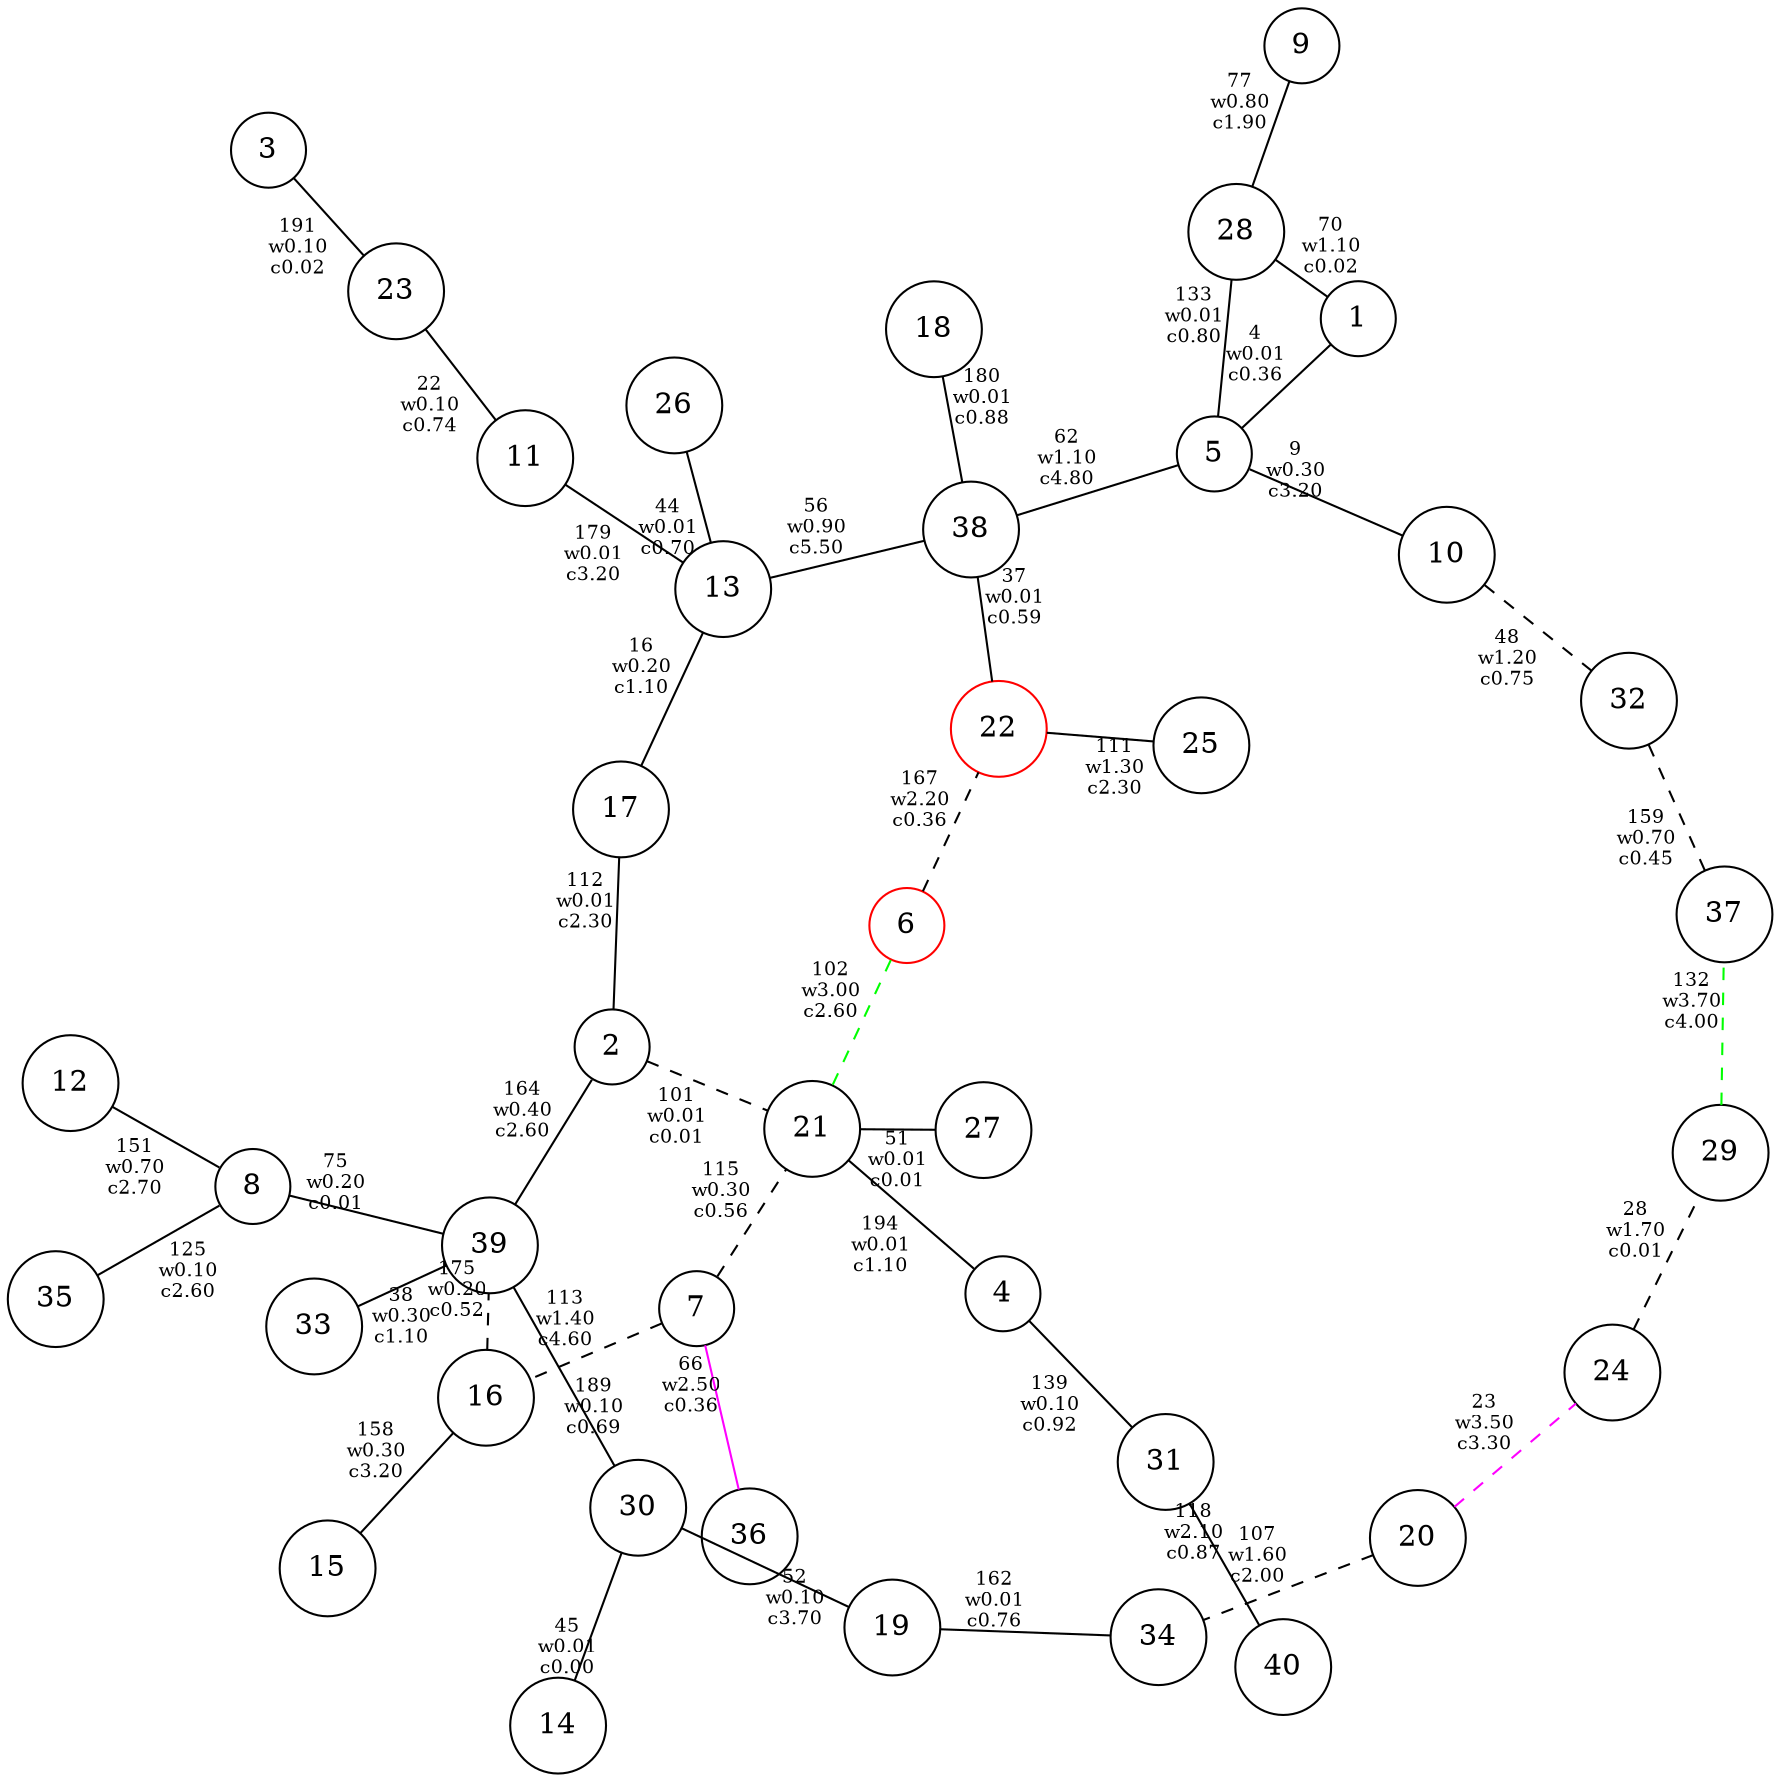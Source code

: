 strict graph {
	graph [layout=neato,overlap=scale,mode=KK,Damping=.95];
	node [label="\N"];
	graph [bb="0,0,783.91,901.2"];
1 [ label = "1", shape=circle , color = "black" ];
2 [ label = "2", shape=circle , color = "black" ];
3 [ label = "3", shape=circle , color = "black" ];
4 [ label = "4", shape=circle , color = "black" ];
5 [ label = "5", shape=circle , color = "black" ];
6 [ label = "6", shape=circle , color = "#ff0000" ];
7 [ label = "7", shape=circle , color = "black" ];
8 [ label = "8", shape=circle , color = "black" ];
9 [ label = "9", shape=circle , color = "black" ];
10 [ label = "10", shape=circle , color = "black" ];
11 [ label = "11", shape=circle , color = "black" ];
12 [ label = "12", shape=circle , color = "black" ];
13 [ label = "13", shape=circle , color = "black" ];
14 [ label = "14", shape=circle , color = "black" ];
15 [ label = "15", shape=circle , color = "black" ];
16 [ label = "16", shape=circle , color = "black" ];
17 [ label = "17", shape=circle , color = "black" ];
18 [ label = "18", shape=circle , color = "black" ];
19 [ label = "19", shape=circle , color = "black" ];
20 [ label = "20", shape=circle , color = "black" ];
21 [ label = "21", shape=circle , color = "black" ];
22 [ label = "22", shape=circle , color = "#ff0000" ];
23 [ label = "23", shape=circle , color = "black" ];
24 [ label = "24", shape=circle , color = "black" ];
25 [ label = "25", shape=circle , color = "black" ];
26 [ label = "26", shape=circle , color = "black" ];
27 [ label = "27", shape=circle , color = "black" ];
28 [ label = "28", shape=circle , color = "black" ];
29 [ label = "29", shape=circle , color = "black" ];
30 [ label = "30", shape=circle , color = "black" ];
31 [ label = "31", shape=circle , color = "black" ];
32 [ label = "32", shape=circle , color = "black" ];
33 [ label = "33", shape=circle , color = "black" ];
34 [ label = "34", shape=circle , color = "black" ];
35 [ label = "35", shape=circle , color = "black" ];
36 [ label = "36", shape=circle , color = "black" ];
37 [ label = "37", shape=circle , color = "black" ];
38 [ label = "38", shape=circle , color = "black" ];
39 [ label = "39", shape=circle , color = "black" ];
40 [ label = "40", shape=circle , color = "black" ];
5 -- 38 [ label = "62\nw1.10\nc4.80", fontsize=9, color="black" , style=solid ];
7 -- 16 [ label = "113\nw1.40\nc4.60", fontsize=9, color="black" , style=dashed ];
1 -- 5 [ label = "4\nw0.01\nc0.36", fontsize=9, color="black" , style=solid ];
5 -- 10 [ label = "9\nw0.30\nc3.20", fontsize=9, color="black" , style=solid ];
13 -- 17 [ label = "16\nw0.20\nc1.10", fontsize=9, color="black" , style=solid ];
11 -- 23 [ label = "22\nw0.10\nc0.74", fontsize=9, color="black" , style=solid ];
22 -- 38 [ label = "37\nw0.01\nc0.59", fontsize=9, color="black" , style=solid ];
33 -- 39 [ label = "38\nw0.30\nc1.10", fontsize=9, color="black" , style=solid ];
13 -- 26 [ label = "44\nw0.01\nc0.70", fontsize=9, color="black" , style=solid ];
14 -- 30 [ label = "45\nw0.01\nc0.00", fontsize=9, color="black" , style=solid ];
21 -- 27 [ label = "51\nw0.01\nc0.01", fontsize=9, color="black" , style=solid ];
19 -- 30 [ label = "52\nw0.10\nc3.70", fontsize=9, color="black" , style=solid ];
13 -- 38 [ label = "56\nw0.90\nc5.50", fontsize=9, color="black" , style=solid ];
7 -- 36 [ label = "66\nw2.50\nc0.36", fontsize=9, color="#ff00ff" , style=solid ];
1 -- 28 [ label = "70\nw1.10\nc0.02", fontsize=9, color="black" , style=solid ];
8 -- 39 [ label = "75\nw0.20\nc0.01", fontsize=9, color="black" , style=solid ];
9 -- 28 [ label = "77\nw0.80\nc1.90", fontsize=9, color="black" , style=solid ];
22 -- 25 [ label = "111\nw1.30\nc2.30", fontsize=9, color="black" , style=solid ];
2 -- 17 [ label = "112\nw0.01\nc2.30", fontsize=9, color="black" , style=solid ];
31 -- 40 [ label = "118\nw2.10\nc0.87", fontsize=9, color="black" , style=solid ];
8 -- 35 [ label = "125\nw0.10\nc2.60", fontsize=9, color="black" , style=solid ];
5 -- 28 [ label = "133\nw0.01\nc0.80", fontsize=9, color="black" , style=solid ];
4 -- 31 [ label = "139\nw0.10\nc0.92", fontsize=9, color="black" , style=solid ];
8 -- 12 [ label = "151\nw0.70\nc2.70", fontsize=9, color="black" , style=solid ];
15 -- 16 [ label = "158\nw0.30\nc3.20", fontsize=9, color="black" , style=solid ];
19 -- 34 [ label = "162\nw0.01\nc0.76", fontsize=9, color="black" , style=solid ];
2 -- 39 [ label = "164\nw0.40\nc2.60", fontsize=9, color="black" , style=solid ];
11 -- 13 [ label = "179\nw0.01\nc3.20", fontsize=9, color="black" , style=solid ];
18 -- 38 [ label = "180\nw0.01\nc0.88", fontsize=9, color="black" , style=solid ];
30 -- 39 [ label = "189\nw0.10\nc0.69", fontsize=9, color="black" , style=solid ];
3 -- 23 [ label = "191\nw0.10\nc0.02", fontsize=9, color="black" , style=solid ];
4 -- 21 [ label = "194\nw0.01\nc1.10", fontsize=9, color="black" , style=solid ];
20 -- 24 [ label = "23\nw3.50\nc3.30", fontsize=9, color="#ff00ff" , style=dashed ];
6 -- 22 [ label = "167\nw2.20\nc0.36", fontsize=9, color="black" , style=dashed ];
24 -- 29 [ label = "28\nw1.70\nc0.01", fontsize=9, color="black" , style=dashed ];
20 -- 34 [ label = "107\nw1.60\nc2.00", fontsize=9, color="black" , style=dashed ];
10 -- 32 [ label = "48\nw1.20\nc0.75", fontsize=9, color="black" , style=dashed ];
32 -- 37 [ label = "159\nw0.70\nc0.45", fontsize=9, color="black" , style=dashed ];
7 -- 21 [ label = "115\nw0.30\nc0.56", fontsize=9, color="black" , style=dashed ];
16 -- 39 [ label = "175\nw0.20\nc0.52", fontsize=9, color="black" , style=dashed ];
2 -- 21 [ label = "101\nw0.01\nc0.01", fontsize=9, color="black" , style=dashed ];
29 -- 37 [ label = "132\nw3.70\nc4.00", fontsize=9, color="#00ff00" , style=dashed ];
6 -- 21 [ label = "102\nw3.00\nc2.60", fontsize=9, color="#00ff00" , style=dashed ];
}
